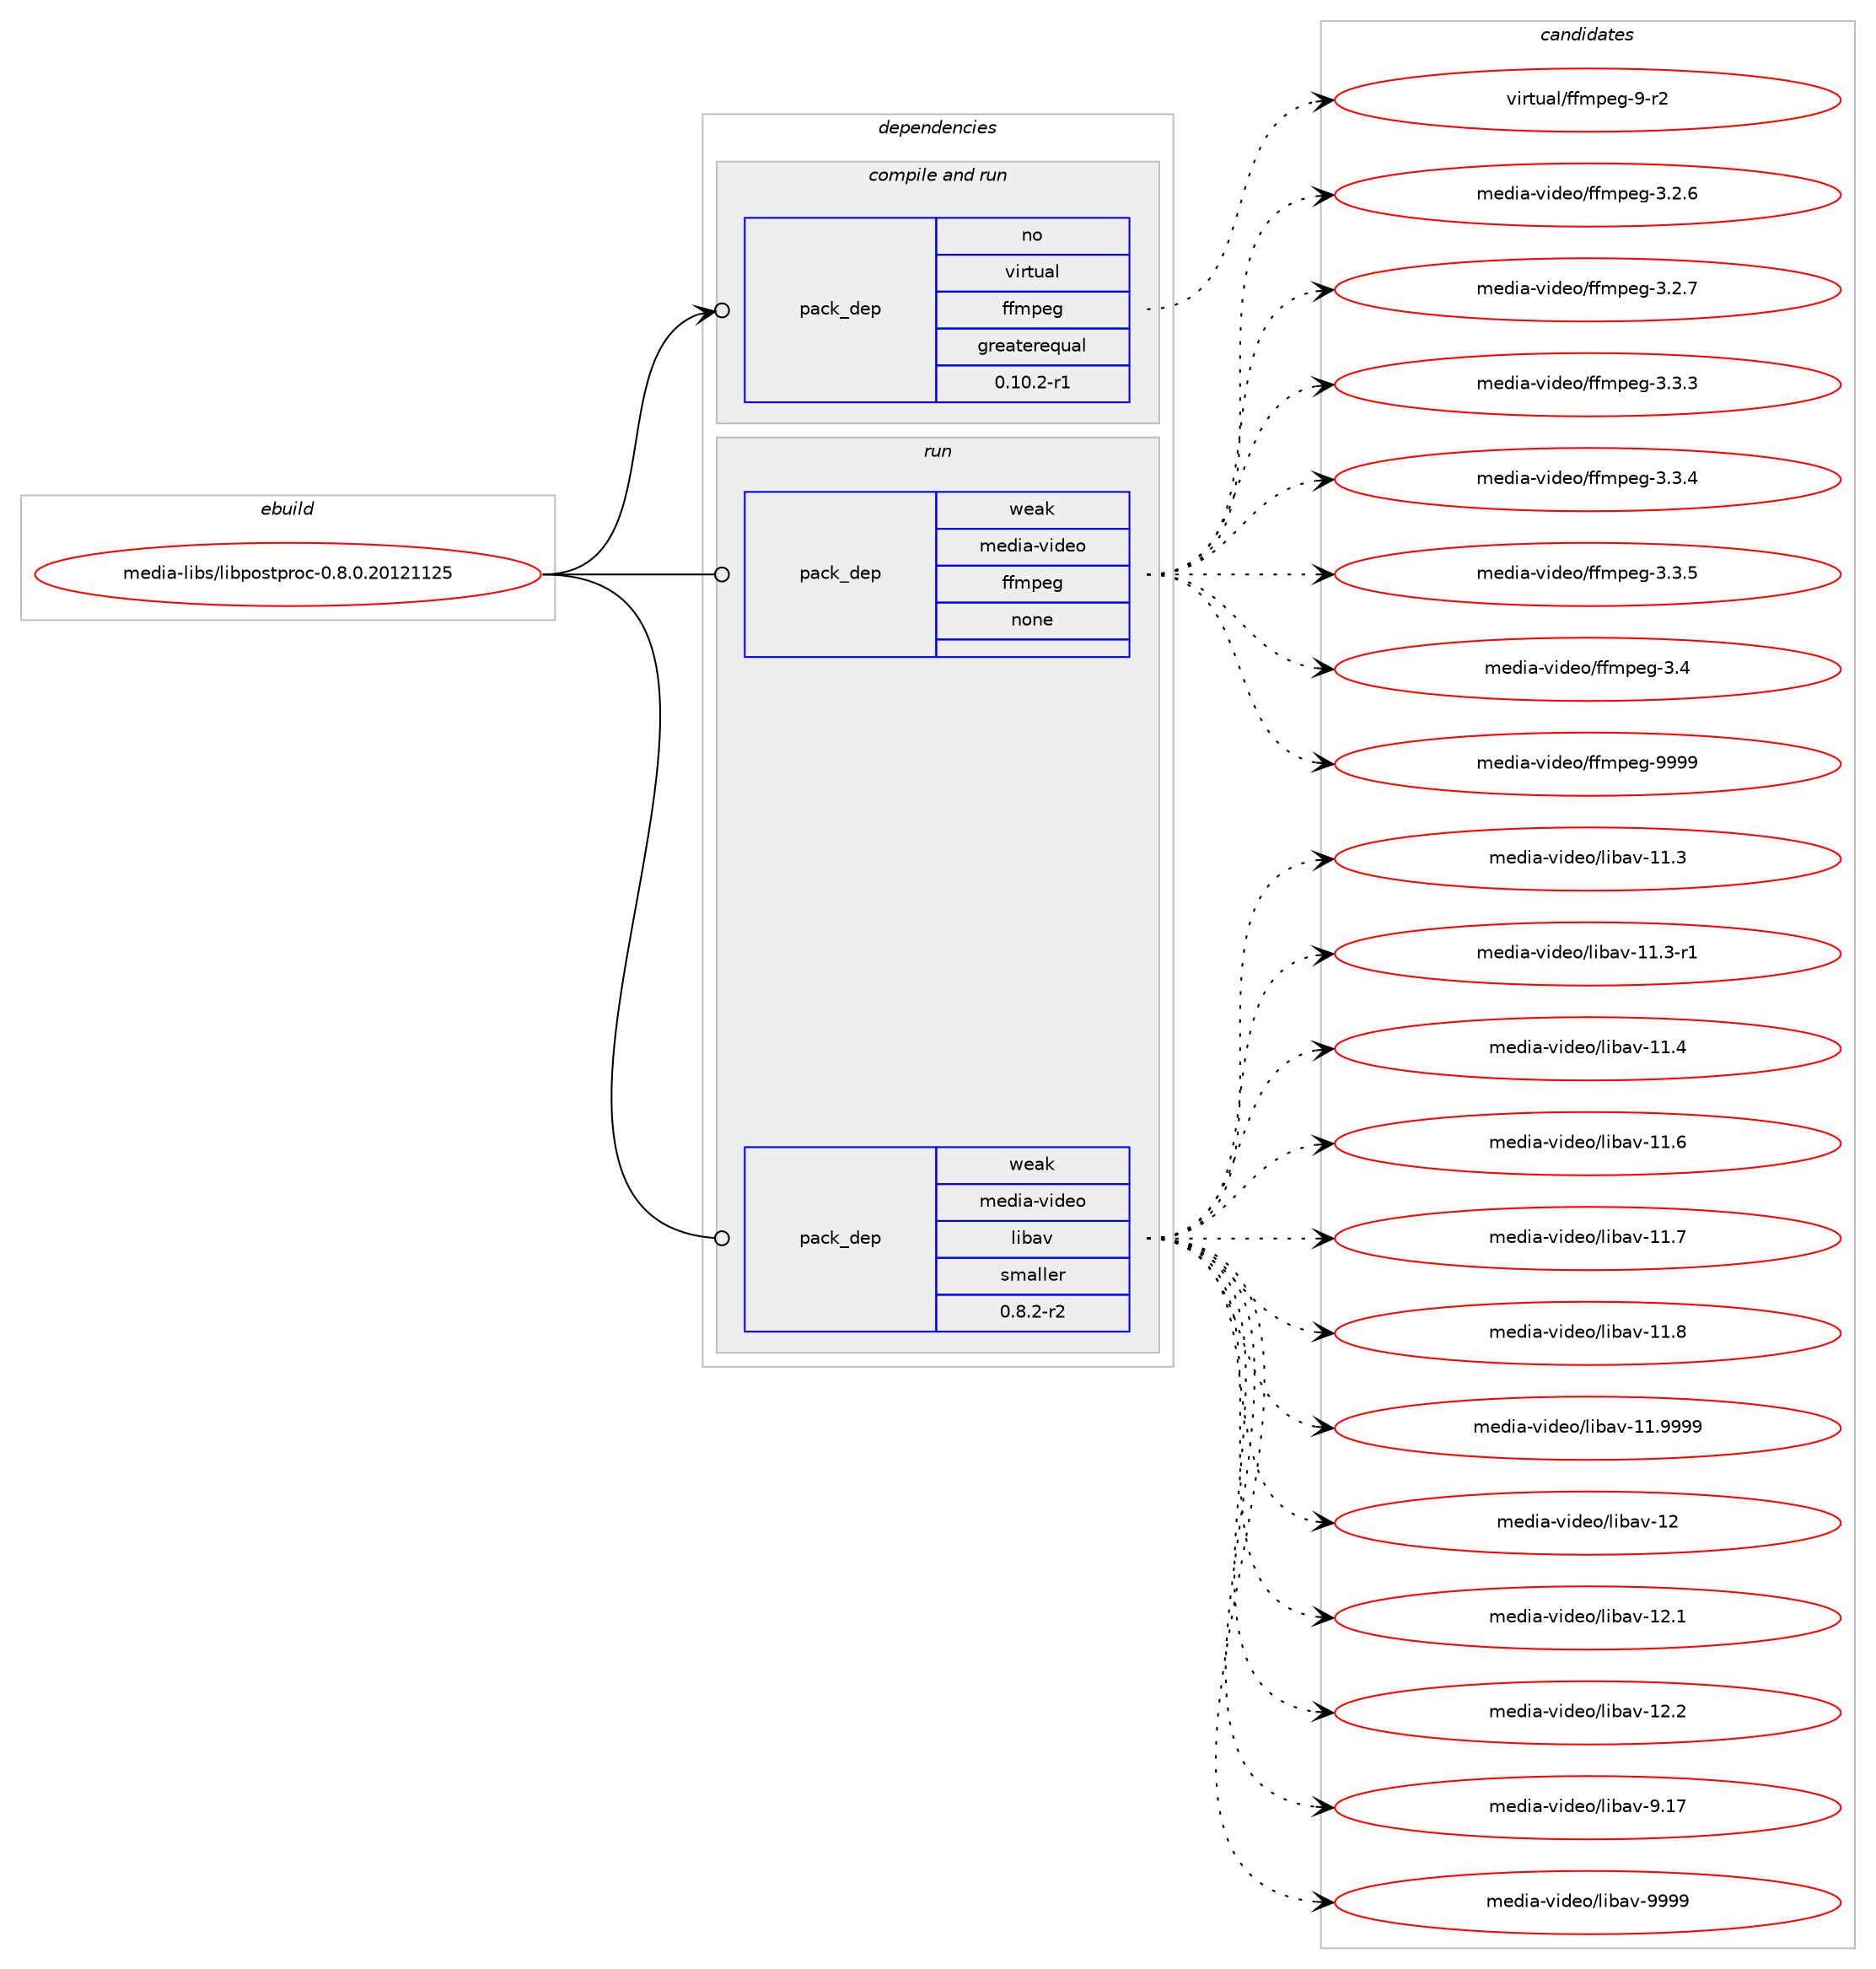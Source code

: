 digraph prolog {

# *************
# Graph options
# *************

newrank=true;
concentrate=true;
compound=true;
graph [rankdir=LR,fontname=Helvetica,fontsize=10,ranksep=1.5];#, ranksep=2.5, nodesep=0.2];
edge  [arrowhead=vee];
node  [fontname=Helvetica,fontsize=10];

# **********
# The ebuild
# **********

subgraph cluster_leftcol {
color=gray;
rank=same;
label=<<i>ebuild</i>>;
id [label="media-libs/libpostproc-0.8.0.20121125", color=red, width=4, href="../media-libs/libpostproc-0.8.0.20121125.svg"];
}

# ****************
# The dependencies
# ****************

subgraph cluster_midcol {
color=gray;
label=<<i>dependencies</i>>;
subgraph cluster_compile {
fillcolor="#eeeeee";
style=filled;
label=<<i>compile</i>>;
}
subgraph cluster_compileandrun {
fillcolor="#eeeeee";
style=filled;
label=<<i>compile and run</i>>;
subgraph pack269255 {
dependency364916 [label=<<TABLE BORDER="0" CELLBORDER="1" CELLSPACING="0" CELLPADDING="4" WIDTH="220"><TR><TD ROWSPAN="6" CELLPADDING="30">pack_dep</TD></TR><TR><TD WIDTH="110">no</TD></TR><TR><TD>virtual</TD></TR><TR><TD>ffmpeg</TD></TR><TR><TD>greaterequal</TD></TR><TR><TD>0.10.2-r1</TD></TR></TABLE>>, shape=none, color=blue];
}
id:e -> dependency364916:w [weight=20,style="solid",arrowhead="odotvee"];
}
subgraph cluster_run {
fillcolor="#eeeeee";
style=filled;
label=<<i>run</i>>;
subgraph pack269256 {
dependency364917 [label=<<TABLE BORDER="0" CELLBORDER="1" CELLSPACING="0" CELLPADDING="4" WIDTH="220"><TR><TD ROWSPAN="6" CELLPADDING="30">pack_dep</TD></TR><TR><TD WIDTH="110">weak</TD></TR><TR><TD>media-video</TD></TR><TR><TD>ffmpeg</TD></TR><TR><TD>none</TD></TR><TR><TD></TD></TR></TABLE>>, shape=none, color=blue];
}
id:e -> dependency364917:w [weight=20,style="solid",arrowhead="odot"];
subgraph pack269257 {
dependency364918 [label=<<TABLE BORDER="0" CELLBORDER="1" CELLSPACING="0" CELLPADDING="4" WIDTH="220"><TR><TD ROWSPAN="6" CELLPADDING="30">pack_dep</TD></TR><TR><TD WIDTH="110">weak</TD></TR><TR><TD>media-video</TD></TR><TR><TD>libav</TD></TR><TR><TD>smaller</TD></TR><TR><TD>0.8.2-r2</TD></TR></TABLE>>, shape=none, color=blue];
}
id:e -> dependency364918:w [weight=20,style="solid",arrowhead="odot"];
}
}

# **************
# The candidates
# **************

subgraph cluster_choices {
rank=same;
color=gray;
label=<<i>candidates</i>>;

subgraph choice269255 {
color=black;
nodesep=1;
choice118105114116117971084710210210911210110345574511450 [label="virtual/ffmpeg-9-r2", color=red, width=4,href="../virtual/ffmpeg-9-r2.svg"];
dependency364916:e -> choice118105114116117971084710210210911210110345574511450:w [style=dotted,weight="100"];
}
subgraph choice269256 {
color=black;
nodesep=1;
choice109101100105974511810510010111147102102109112101103455146504654 [label="media-video/ffmpeg-3.2.6", color=red, width=4,href="../media-video/ffmpeg-3.2.6.svg"];
choice109101100105974511810510010111147102102109112101103455146504655 [label="media-video/ffmpeg-3.2.7", color=red, width=4,href="../media-video/ffmpeg-3.2.7.svg"];
choice109101100105974511810510010111147102102109112101103455146514651 [label="media-video/ffmpeg-3.3.3", color=red, width=4,href="../media-video/ffmpeg-3.3.3.svg"];
choice109101100105974511810510010111147102102109112101103455146514652 [label="media-video/ffmpeg-3.3.4", color=red, width=4,href="../media-video/ffmpeg-3.3.4.svg"];
choice109101100105974511810510010111147102102109112101103455146514653 [label="media-video/ffmpeg-3.3.5", color=red, width=4,href="../media-video/ffmpeg-3.3.5.svg"];
choice10910110010597451181051001011114710210210911210110345514652 [label="media-video/ffmpeg-3.4", color=red, width=4,href="../media-video/ffmpeg-3.4.svg"];
choice1091011001059745118105100101111471021021091121011034557575757 [label="media-video/ffmpeg-9999", color=red, width=4,href="../media-video/ffmpeg-9999.svg"];
dependency364917:e -> choice109101100105974511810510010111147102102109112101103455146504654:w [style=dotted,weight="100"];
dependency364917:e -> choice109101100105974511810510010111147102102109112101103455146504655:w [style=dotted,weight="100"];
dependency364917:e -> choice109101100105974511810510010111147102102109112101103455146514651:w [style=dotted,weight="100"];
dependency364917:e -> choice109101100105974511810510010111147102102109112101103455146514652:w [style=dotted,weight="100"];
dependency364917:e -> choice109101100105974511810510010111147102102109112101103455146514653:w [style=dotted,weight="100"];
dependency364917:e -> choice10910110010597451181051001011114710210210911210110345514652:w [style=dotted,weight="100"];
dependency364917:e -> choice1091011001059745118105100101111471021021091121011034557575757:w [style=dotted,weight="100"];
}
subgraph choice269257 {
color=black;
nodesep=1;
choice10910110010597451181051001011114710810598971184549494651 [label="media-video/libav-11.3", color=red, width=4,href="../media-video/libav-11.3.svg"];
choice109101100105974511810510010111147108105989711845494946514511449 [label="media-video/libav-11.3-r1", color=red, width=4,href="../media-video/libav-11.3-r1.svg"];
choice10910110010597451181051001011114710810598971184549494652 [label="media-video/libav-11.4", color=red, width=4,href="../media-video/libav-11.4.svg"];
choice10910110010597451181051001011114710810598971184549494654 [label="media-video/libav-11.6", color=red, width=4,href="../media-video/libav-11.6.svg"];
choice10910110010597451181051001011114710810598971184549494655 [label="media-video/libav-11.7", color=red, width=4,href="../media-video/libav-11.7.svg"];
choice10910110010597451181051001011114710810598971184549494656 [label="media-video/libav-11.8", color=red, width=4,href="../media-video/libav-11.8.svg"];
choice10910110010597451181051001011114710810598971184549494657575757 [label="media-video/libav-11.9999", color=red, width=4,href="../media-video/libav-11.9999.svg"];
choice1091011001059745118105100101111471081059897118454950 [label="media-video/libav-12", color=red, width=4,href="../media-video/libav-12.svg"];
choice10910110010597451181051001011114710810598971184549504649 [label="media-video/libav-12.1", color=red, width=4,href="../media-video/libav-12.1.svg"];
choice10910110010597451181051001011114710810598971184549504650 [label="media-video/libav-12.2", color=red, width=4,href="../media-video/libav-12.2.svg"];
choice10910110010597451181051001011114710810598971184557464955 [label="media-video/libav-9.17", color=red, width=4,href="../media-video/libav-9.17.svg"];
choice10910110010597451181051001011114710810598971184557575757 [label="media-video/libav-9999", color=red, width=4,href="../media-video/libav-9999.svg"];
dependency364918:e -> choice10910110010597451181051001011114710810598971184549494651:w [style=dotted,weight="100"];
dependency364918:e -> choice109101100105974511810510010111147108105989711845494946514511449:w [style=dotted,weight="100"];
dependency364918:e -> choice10910110010597451181051001011114710810598971184549494652:w [style=dotted,weight="100"];
dependency364918:e -> choice10910110010597451181051001011114710810598971184549494654:w [style=dotted,weight="100"];
dependency364918:e -> choice10910110010597451181051001011114710810598971184549494655:w [style=dotted,weight="100"];
dependency364918:e -> choice10910110010597451181051001011114710810598971184549494656:w [style=dotted,weight="100"];
dependency364918:e -> choice10910110010597451181051001011114710810598971184549494657575757:w [style=dotted,weight="100"];
dependency364918:e -> choice1091011001059745118105100101111471081059897118454950:w [style=dotted,weight="100"];
dependency364918:e -> choice10910110010597451181051001011114710810598971184549504649:w [style=dotted,weight="100"];
dependency364918:e -> choice10910110010597451181051001011114710810598971184549504650:w [style=dotted,weight="100"];
dependency364918:e -> choice10910110010597451181051001011114710810598971184557464955:w [style=dotted,weight="100"];
dependency364918:e -> choice10910110010597451181051001011114710810598971184557575757:w [style=dotted,weight="100"];
}
}

}
